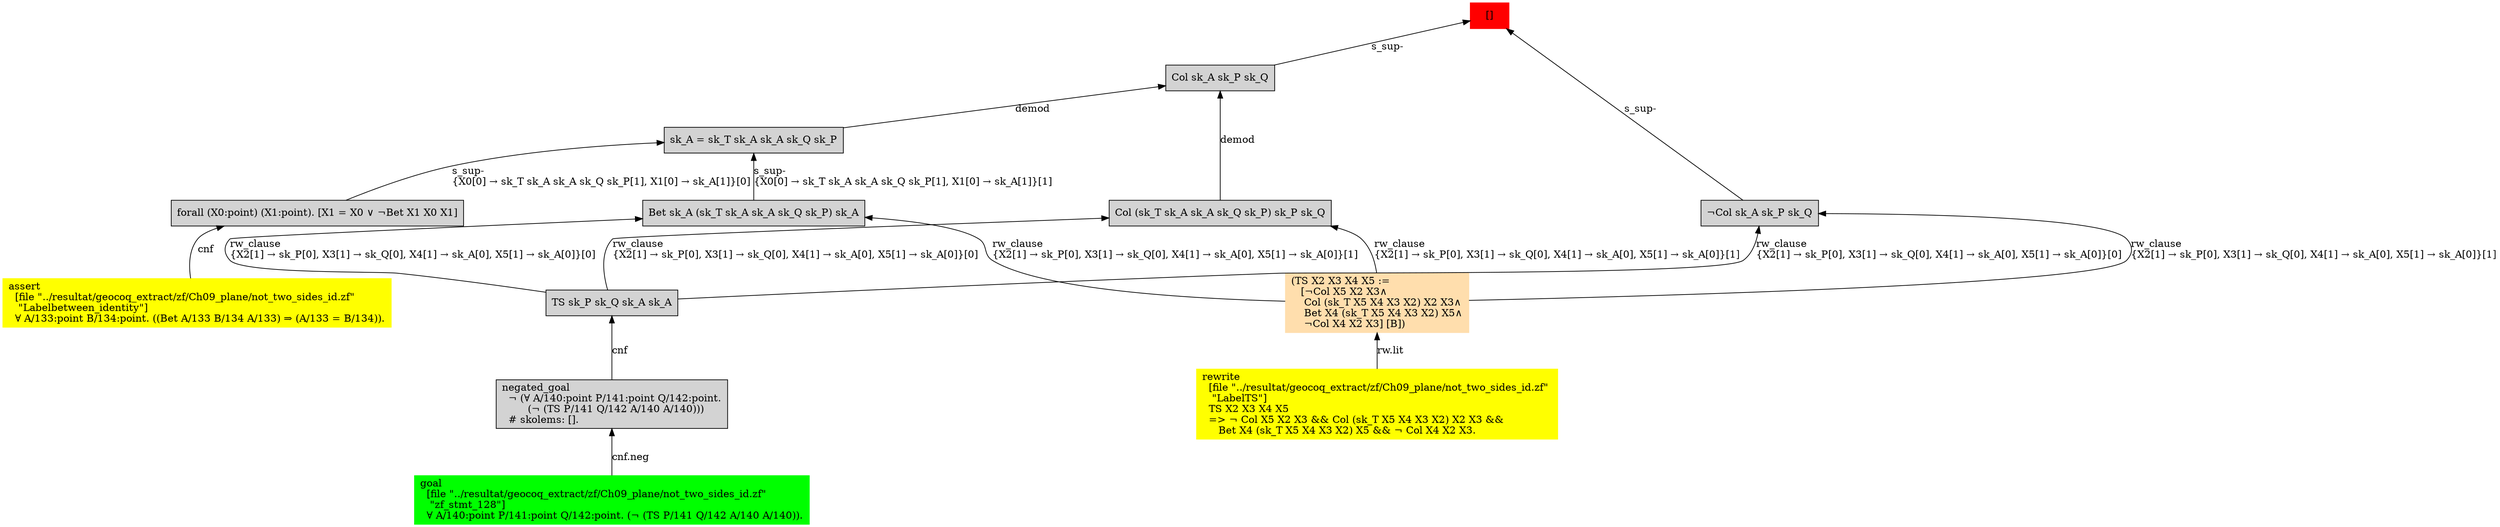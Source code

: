digraph "unsat_graph" {
  vertex_0 [color=red, label="[]", shape=box, style=filled];
  vertex_0 -> vertex_1 [label="s_sup-\l", dir="back"];
  vertex_1 [shape=box, label="¬Col sk_A sk_P sk_Q\l", style=filled];
  vertex_1 -> vertex_2 [label="rw_clause\l\{X2[1] → sk_P[0], X3[1] → sk_Q[0], X4[1] → sk_A[0], X5[1] → sk_A[0]\}[1]\l", dir="back"];
  vertex_2 [color=navajowhite, shape=box, label="(TS X2 X3 X4 X5 :=\l   [¬Col X5 X2 X3∧\l    Col (sk_T X5 X4 X3 X2) X2 X3∧\l    Bet X4 (sk_T X5 X4 X3 X2) X5∧\l    ¬Col X4 X2 X3] [B])\l", style=filled];
  vertex_2 -> vertex_3 [label="rw.lit", dir="back"];
  vertex_3 [color=yellow, shape=box, label="rewrite\l  [file \"../resultat/geocoq_extract/zf/Ch09_plane/not_two_sides_id.zf\" \l   \"LabelTS\"]\l  TS X2 X3 X4 X5\l  =\> ¬ Col X5 X2 X3 && Col (sk_T X5 X4 X3 X2) X2 X3 && \l     Bet X4 (sk_T X5 X4 X3 X2) X5 && ¬ Col X4 X2 X3.\l", style=filled];
  vertex_1 -> vertex_4 [label="rw_clause\l\{X2[1] → sk_P[0], X3[1] → sk_Q[0], X4[1] → sk_A[0], X5[1] → sk_A[0]\}[0]\l", dir="back"];
  vertex_4 [shape=box, label="TS sk_P sk_Q sk_A sk_A\l", style=filled];
  vertex_4 -> vertex_5 [label="cnf", dir="back"];
  vertex_5 [shape=box, label="negated_goal\l  ¬ (∀ A/140:point P/141:point Q/142:point.\l        (¬ (TS P/141 Q/142 A/140 A/140)))\l  # skolems: [].\l", style=filled];
  vertex_5 -> vertex_6 [label="cnf.neg", dir="back"];
  vertex_6 [color=green, shape=box, label="goal\l  [file \"../resultat/geocoq_extract/zf/Ch09_plane/not_two_sides_id.zf\" \l   \"zf_stmt_128\"]\l  ∀ A/140:point P/141:point Q/142:point. (¬ (TS P/141 Q/142 A/140 A/140)).\l", style=filled];
  vertex_0 -> vertex_7 [label="s_sup-\l", dir="back"];
  vertex_7 [shape=box, label="Col sk_A sk_P sk_Q\l", style=filled];
  vertex_7 -> vertex_8 [label="demod", dir="back"];
  vertex_8 [shape=box, label="sk_A = sk_T sk_A sk_A sk_Q sk_P\l", style=filled];
  vertex_8 -> vertex_9 [label="s_sup-\l\{X0[0] → sk_T sk_A sk_A sk_Q sk_P[1], X1[0] → sk_A[1]\}[0]\l", dir="back"];
  vertex_9 [shape=box, label="forall (X0:point) (X1:point). [X1 = X0 ∨ ¬Bet X1 X0 X1]\l", style=filled];
  vertex_9 -> vertex_10 [label="cnf", dir="back"];
  vertex_10 [color=yellow, shape=box, label="assert\l  [file \"../resultat/geocoq_extract/zf/Ch09_plane/not_two_sides_id.zf\" \l   \"Labelbetween_identity\"]\l  ∀ A/133:point B/134:point. ((Bet A/133 B/134 A/133) ⇒ (A/133 = B/134)).\l", style=filled];
  vertex_8 -> vertex_11 [label="s_sup-\l\{X0[0] → sk_T sk_A sk_A sk_Q sk_P[1], X1[0] → sk_A[1]\}[1]\l", dir="back"];
  vertex_11 [shape=box, label="Bet sk_A (sk_T sk_A sk_A sk_Q sk_P) sk_A\l", style=filled];
  vertex_11 -> vertex_2 [label="rw_clause\l\{X2[1] → sk_P[0], X3[1] → sk_Q[0], X4[1] → sk_A[0], X5[1] → sk_A[0]\}[1]\l", dir="back"];
  vertex_11 -> vertex_4 [label="rw_clause\l\{X2[1] → sk_P[0], X3[1] → sk_Q[0], X4[1] → sk_A[0], X5[1] → sk_A[0]\}[0]\l", dir="back"];
  vertex_7 -> vertex_12 [label="demod", dir="back"];
  vertex_12 [shape=box, label="Col (sk_T sk_A sk_A sk_Q sk_P) sk_P sk_Q\l", style=filled];
  vertex_12 -> vertex_2 [label="rw_clause\l\{X2[1] → sk_P[0], X3[1] → sk_Q[0], X4[1] → sk_A[0], X5[1] → sk_A[0]\}[1]\l", dir="back"];
  vertex_12 -> vertex_4 [label="rw_clause\l\{X2[1] → sk_P[0], X3[1] → sk_Q[0], X4[1] → sk_A[0], X5[1] → sk_A[0]\}[0]\l", dir="back"];
  }


